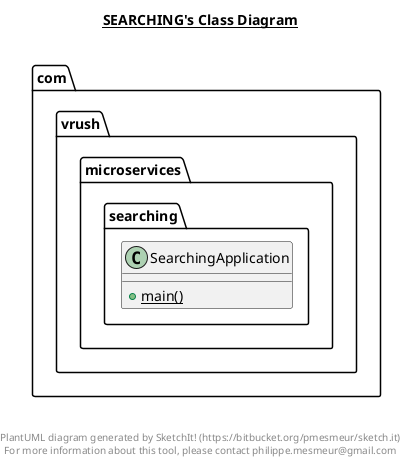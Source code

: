 @startuml

title __SEARCHING's Class Diagram__\n

  namespace com.vrush.microservices.searching {
    class com.vrush.microservices.searching.SearchingApplication {
        {static} + main()
    }
  }
  



right footer


PlantUML diagram generated by SketchIt! (https://bitbucket.org/pmesmeur/sketch.it)
For more information about this tool, please contact philippe.mesmeur@gmail.com
endfooter

@enduml
